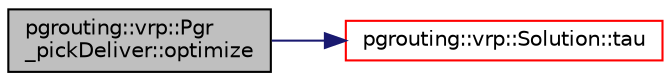 digraph "pgrouting::vrp::Pgr_pickDeliver::optimize"
{
  edge [fontname="Helvetica",fontsize="10",labelfontname="Helvetica",labelfontsize="10"];
  node [fontname="Helvetica",fontsize="10",shape=record];
  rankdir="LR";
  Node63 [label="pgrouting::vrp::Pgr\l_pickDeliver::optimize",height=0.2,width=0.4,color="black", fillcolor="grey75", style="filled", fontcolor="black"];
  Node63 -> Node64 [color="midnightblue",fontsize="10",style="solid",fontname="Helvetica"];
  Node64 [label="pgrouting::vrp::Solution::tau",height=0.2,width=0.4,color="red", fillcolor="white", style="filled",URL="$classpgrouting_1_1vrp_1_1Solution.html#af57a4f8691ed496abe7e024e90c74492"];
}
